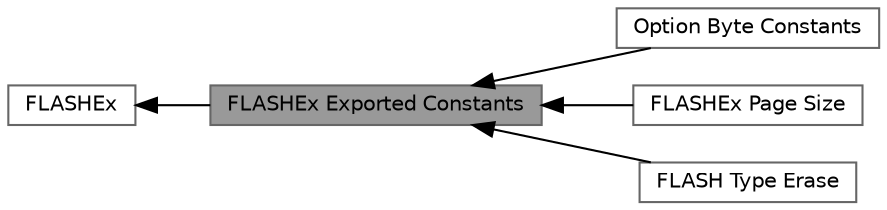 digraph "FLASHEx Exported Constants"
{
 // LATEX_PDF_SIZE
  bgcolor="transparent";
  edge [fontname=Helvetica,fontsize=10,labelfontname=Helvetica,labelfontsize=10];
  node [fontname=Helvetica,fontsize=10,shape=box,height=0.2,width=0.4];
  rankdir=LR;
  Node2 [id="Node000002",label="FLASHEx",height=0.2,width=0.4,color="grey40", fillcolor="white", style="filled",URL="$group___f_l_a_s_h_ex.html",tooltip=" "];
  Node1 [id="Node000001",label="FLASHEx Exported Constants",height=0.2,width=0.4,color="gray40", fillcolor="grey60", style="filled", fontcolor="black",tooltip=" "];
  Node5 [id="Node000005",label="Option Byte Constants",height=0.2,width=0.4,color="grey40", fillcolor="white", style="filled",URL="$group___f_l_a_s_h_ex___option_byte___constants.html",tooltip=" "];
  Node3 [id="Node000003",label="FLASHEx Page Size",height=0.2,width=0.4,color="grey40", fillcolor="white", style="filled",URL="$group___f_l_a_s_h_ex___page___size.html",tooltip=" "];
  Node4 [id="Node000004",label="FLASH Type Erase",height=0.2,width=0.4,color="grey40", fillcolor="white", style="filled",URL="$group___f_l_a_s_h_ex___type___erase.html",tooltip=" "];
  Node2->Node1 [shape=plaintext, dir="back", style="solid"];
  Node1->Node3 [shape=plaintext, dir="back", style="solid"];
  Node1->Node4 [shape=plaintext, dir="back", style="solid"];
  Node1->Node5 [shape=plaintext, dir="back", style="solid"];
}
